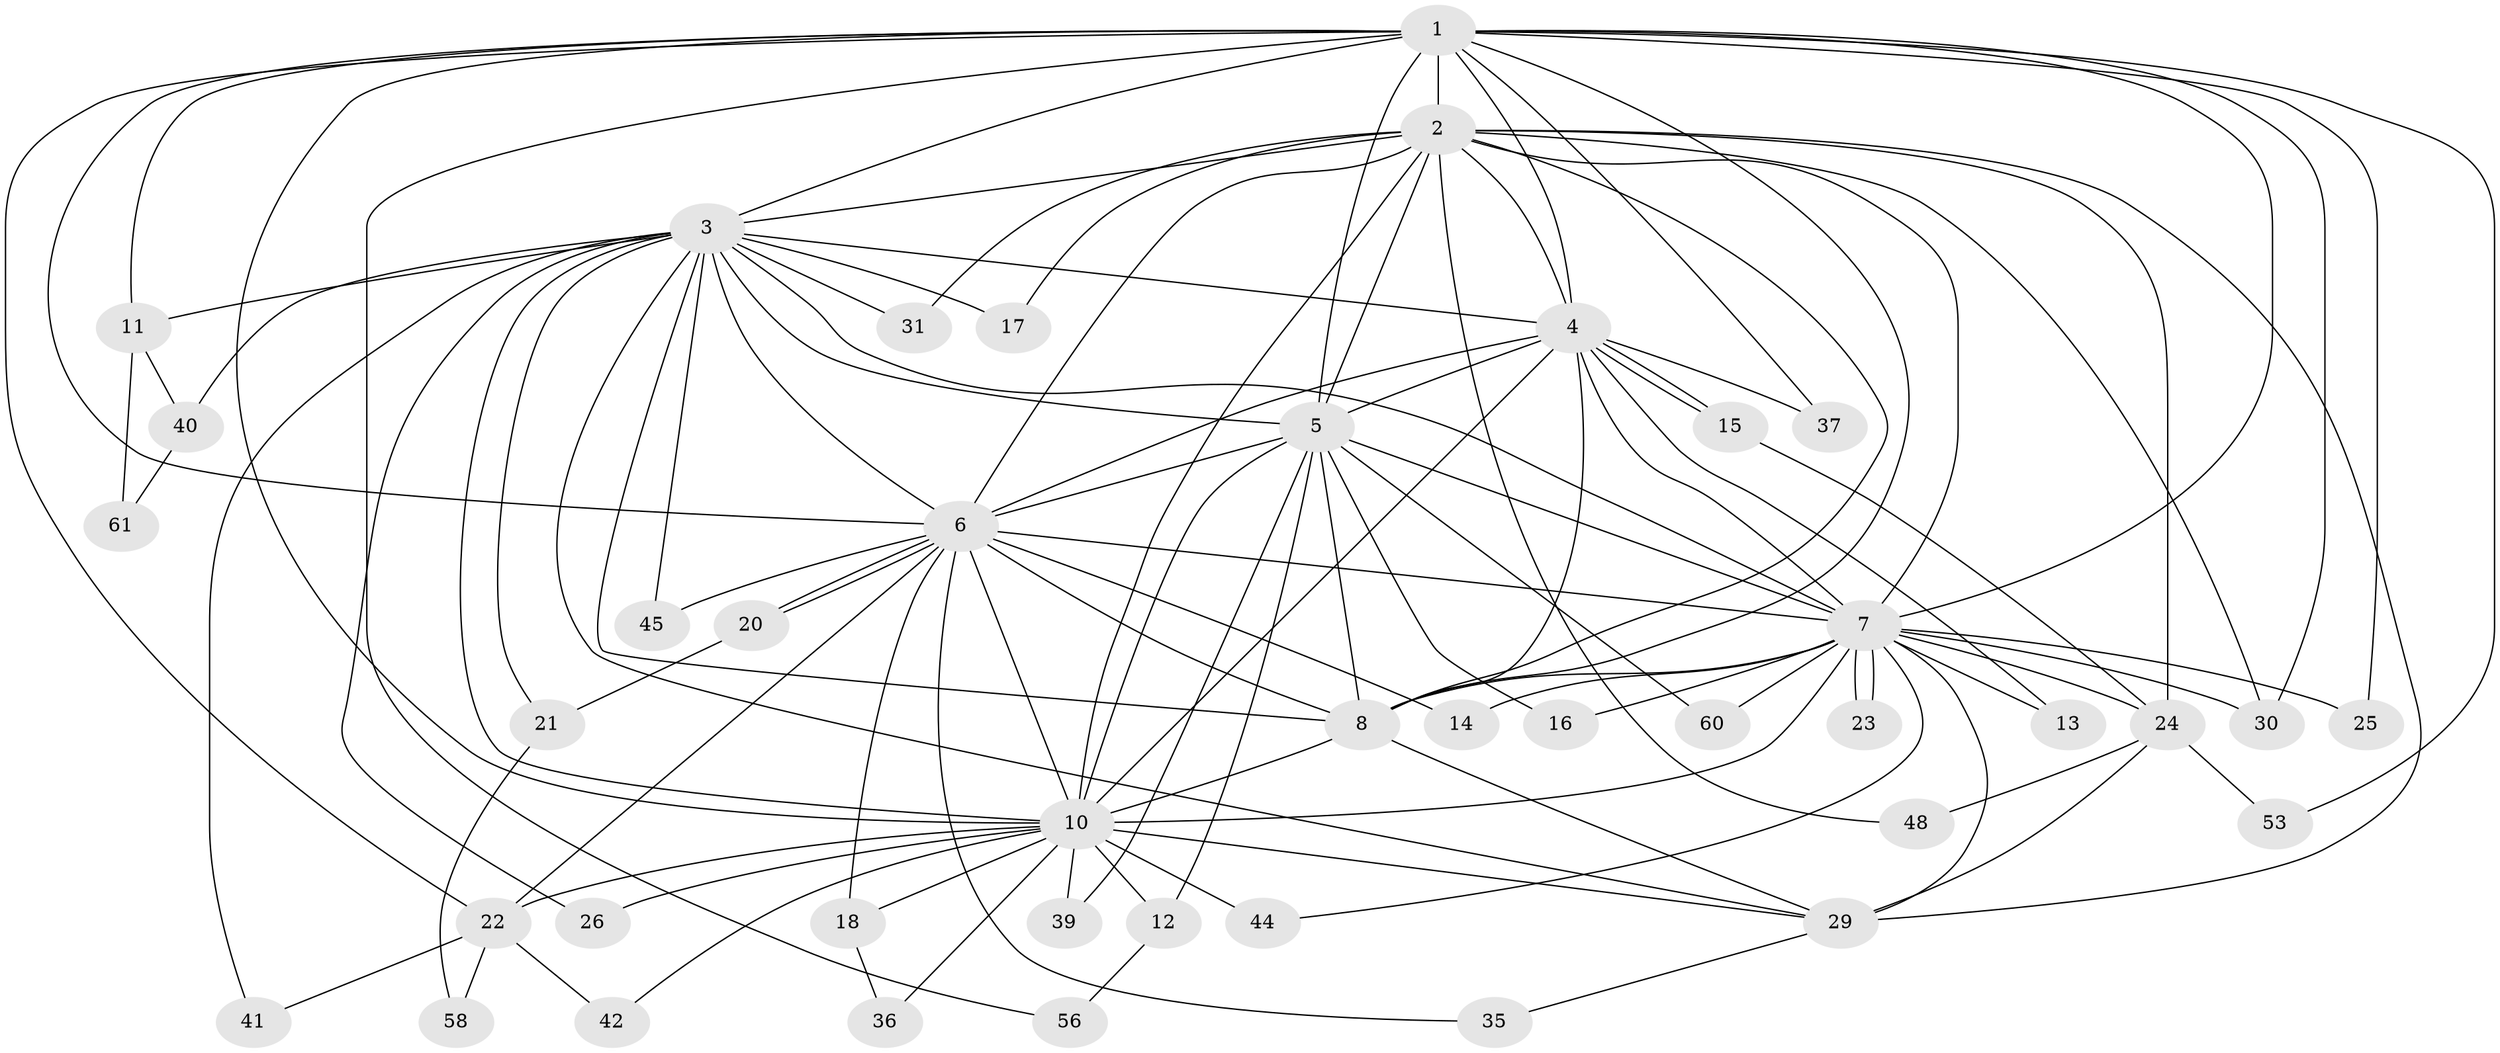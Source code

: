 // original degree distribution, {17: 0.03278688524590164, 12: 0.03278688524590164, 18: 0.01639344262295082, 14: 0.03278688524590164, 22: 0.01639344262295082, 16: 0.01639344262295082, 20: 0.01639344262295082, 4: 0.03278688524590164, 3: 0.22950819672131148, 2: 0.5245901639344263, 6: 0.04918032786885246}
// Generated by graph-tools (version 1.1) at 2025/17/03/04/25 18:17:39]
// undirected, 42 vertices, 109 edges
graph export_dot {
graph [start="1"]
  node [color=gray90,style=filled];
  1;
  2 [super="+52+38+9"];
  3;
  4;
  5;
  6 [super="+34"];
  7;
  8 [super="+47"];
  10 [super="+27+51+59+32+49"];
  11;
  12;
  13;
  14;
  15 [super="+50"];
  16;
  17;
  18;
  20;
  21;
  22;
  23;
  24 [super="+28"];
  25;
  26;
  29 [super="+33+46"];
  30;
  31;
  35;
  36;
  37;
  39;
  40;
  41;
  42;
  44;
  45;
  48;
  53;
  56;
  58;
  60;
  61;
  1 -- 2 [weight=3];
  1 -- 3;
  1 -- 4;
  1 -- 5;
  1 -- 6;
  1 -- 7;
  1 -- 8;
  1 -- 10;
  1 -- 11;
  1 -- 22;
  1 -- 25;
  1 -- 30;
  1 -- 37;
  1 -- 53;
  1 -- 56;
  2 -- 3 [weight=2];
  2 -- 4 [weight=2];
  2 -- 5 [weight=3];
  2 -- 6 [weight=2];
  2 -- 7 [weight=2];
  2 -- 8 [weight=2];
  2 -- 10 [weight=2];
  2 -- 31;
  2 -- 30;
  2 -- 48;
  2 -- 17;
  2 -- 24 [weight=2];
  2 -- 29;
  3 -- 4;
  3 -- 5;
  3 -- 6;
  3 -- 7;
  3 -- 8;
  3 -- 10;
  3 -- 11;
  3 -- 17;
  3 -- 21;
  3 -- 26;
  3 -- 31;
  3 -- 40;
  3 -- 41;
  3 -- 45;
  3 -- 29;
  4 -- 5;
  4 -- 6;
  4 -- 7;
  4 -- 8;
  4 -- 10 [weight=2];
  4 -- 13;
  4 -- 15;
  4 -- 15;
  4 -- 37;
  5 -- 6;
  5 -- 7;
  5 -- 8;
  5 -- 10;
  5 -- 12;
  5 -- 16;
  5 -- 39;
  5 -- 60;
  6 -- 7;
  6 -- 8 [weight=2];
  6 -- 10;
  6 -- 14;
  6 -- 18;
  6 -- 20;
  6 -- 20;
  6 -- 35;
  6 -- 45;
  6 -- 22;
  7 -- 8;
  7 -- 10 [weight=3];
  7 -- 13;
  7 -- 14;
  7 -- 16;
  7 -- 23;
  7 -- 23;
  7 -- 24;
  7 -- 25;
  7 -- 29;
  7 -- 30;
  7 -- 44;
  7 -- 60;
  8 -- 10;
  8 -- 29 [weight=2];
  10 -- 12;
  10 -- 18;
  10 -- 22;
  10 -- 26 [weight=2];
  10 -- 42;
  10 -- 44 [weight=2];
  10 -- 39;
  10 -- 29;
  10 -- 36;
  11 -- 40;
  11 -- 61;
  12 -- 56;
  15 -- 24;
  18 -- 36;
  20 -- 21;
  21 -- 58;
  22 -- 41;
  22 -- 42;
  22 -- 58;
  24 -- 48;
  24 -- 53;
  24 -- 29;
  29 -- 35;
  40 -- 61;
}
